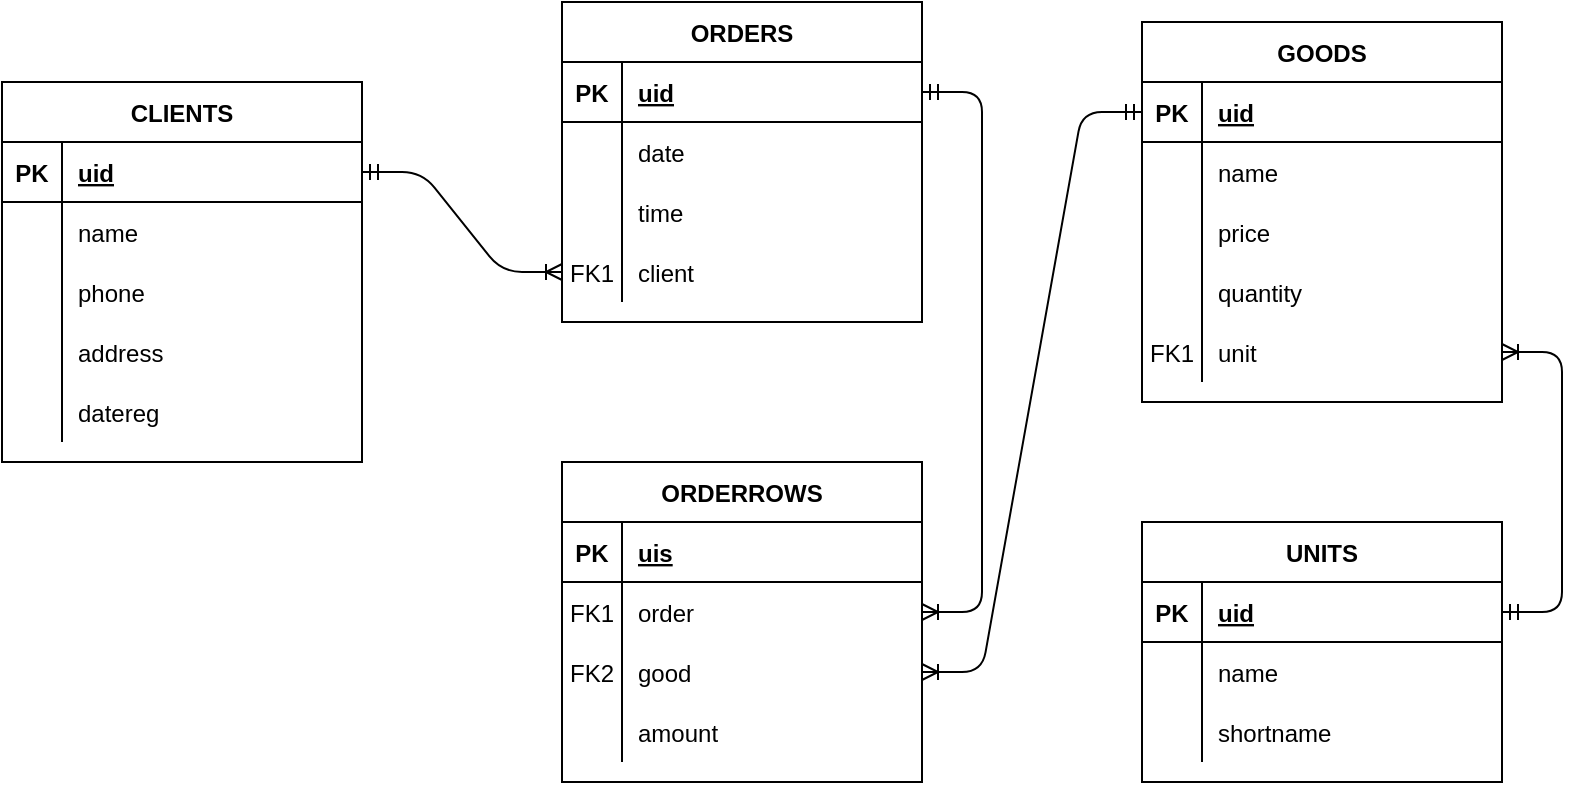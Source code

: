 <mxfile version="14.3.2" type="device"><diagram id="R2lEEEUBdFMjLlhIrx00" name="Page-1"><mxGraphModel dx="1504" dy="682" grid="1" gridSize="10" guides="1" tooltips="1" connect="1" arrows="1" fold="1" page="1" pageScale="1" pageWidth="1169" pageHeight="827" math="0" shadow="0" extFonts="Permanent Marker^https://fonts.googleapis.com/css?family=Permanent+Marker"><root><mxCell id="0"/><mxCell id="1" parent="0"/><mxCell id="zGBWQHxoULLE7UV-oWNc-1" value="ORDERS" style="shape=table;startSize=30;container=1;collapsible=1;childLayout=tableLayout;fixedRows=1;rowLines=0;fontStyle=1;align=center;resizeLast=1;" vertex="1" parent="1"><mxGeometry x="450" y="40" width="180" height="160" as="geometry"/></mxCell><mxCell id="zGBWQHxoULLE7UV-oWNc-2" value="" style="shape=partialRectangle;collapsible=0;dropTarget=0;pointerEvents=0;fillColor=none;top=0;left=0;bottom=1;right=0;points=[[0,0.5],[1,0.5]];portConstraint=eastwest;" vertex="1" parent="zGBWQHxoULLE7UV-oWNc-1"><mxGeometry y="30" width="180" height="30" as="geometry"/></mxCell><mxCell id="zGBWQHxoULLE7UV-oWNc-3" value="PK" style="shape=partialRectangle;connectable=0;fillColor=none;top=0;left=0;bottom=0;right=0;fontStyle=1;overflow=hidden;" vertex="1" parent="zGBWQHxoULLE7UV-oWNc-2"><mxGeometry width="30" height="30" as="geometry"/></mxCell><mxCell id="zGBWQHxoULLE7UV-oWNc-4" value="uid" style="shape=partialRectangle;connectable=0;fillColor=none;top=0;left=0;bottom=0;right=0;align=left;spacingLeft=6;fontStyle=5;overflow=hidden;" vertex="1" parent="zGBWQHxoULLE7UV-oWNc-2"><mxGeometry x="30" width="150" height="30" as="geometry"/></mxCell><mxCell id="zGBWQHxoULLE7UV-oWNc-5" value="" style="shape=partialRectangle;collapsible=0;dropTarget=0;pointerEvents=0;fillColor=none;top=0;left=0;bottom=0;right=0;points=[[0,0.5],[1,0.5]];portConstraint=eastwest;" vertex="1" parent="zGBWQHxoULLE7UV-oWNc-1"><mxGeometry y="60" width="180" height="30" as="geometry"/></mxCell><mxCell id="zGBWQHxoULLE7UV-oWNc-6" value="" style="shape=partialRectangle;connectable=0;fillColor=none;top=0;left=0;bottom=0;right=0;editable=1;overflow=hidden;" vertex="1" parent="zGBWQHxoULLE7UV-oWNc-5"><mxGeometry width="30" height="30" as="geometry"/></mxCell><mxCell id="zGBWQHxoULLE7UV-oWNc-7" value="date" style="shape=partialRectangle;connectable=0;fillColor=none;top=0;left=0;bottom=0;right=0;align=left;spacingLeft=6;overflow=hidden;" vertex="1" parent="zGBWQHxoULLE7UV-oWNc-5"><mxGeometry x="30" width="150" height="30" as="geometry"/></mxCell><mxCell id="zGBWQHxoULLE7UV-oWNc-8" value="" style="shape=partialRectangle;collapsible=0;dropTarget=0;pointerEvents=0;fillColor=none;top=0;left=0;bottom=0;right=0;points=[[0,0.5],[1,0.5]];portConstraint=eastwest;" vertex="1" parent="zGBWQHxoULLE7UV-oWNc-1"><mxGeometry y="90" width="180" height="30" as="geometry"/></mxCell><mxCell id="zGBWQHxoULLE7UV-oWNc-9" value="" style="shape=partialRectangle;connectable=0;fillColor=none;top=0;left=0;bottom=0;right=0;editable=1;overflow=hidden;" vertex="1" parent="zGBWQHxoULLE7UV-oWNc-8"><mxGeometry width="30" height="30" as="geometry"/></mxCell><mxCell id="zGBWQHxoULLE7UV-oWNc-10" value="time" style="shape=partialRectangle;connectable=0;fillColor=none;top=0;left=0;bottom=0;right=0;align=left;spacingLeft=6;overflow=hidden;" vertex="1" parent="zGBWQHxoULLE7UV-oWNc-8"><mxGeometry x="30" width="150" height="30" as="geometry"/></mxCell><mxCell id="zGBWQHxoULLE7UV-oWNc-11" value="" style="shape=partialRectangle;collapsible=0;dropTarget=0;pointerEvents=0;fillColor=none;top=0;left=0;bottom=0;right=0;points=[[0,0.5],[1,0.5]];portConstraint=eastwest;" vertex="1" parent="zGBWQHxoULLE7UV-oWNc-1"><mxGeometry y="120" width="180" height="30" as="geometry"/></mxCell><mxCell id="zGBWQHxoULLE7UV-oWNc-12" value="FK1" style="shape=partialRectangle;connectable=0;fillColor=none;top=0;left=0;bottom=0;right=0;editable=1;overflow=hidden;" vertex="1" parent="zGBWQHxoULLE7UV-oWNc-11"><mxGeometry width="30" height="30" as="geometry"/></mxCell><mxCell id="zGBWQHxoULLE7UV-oWNc-13" value="client" style="shape=partialRectangle;connectable=0;fillColor=none;top=0;left=0;bottom=0;right=0;align=left;spacingLeft=6;overflow=hidden;" vertex="1" parent="zGBWQHxoULLE7UV-oWNc-11"><mxGeometry x="30" width="150" height="30" as="geometry"/></mxCell><mxCell id="zGBWQHxoULLE7UV-oWNc-14" value="ORDERROWS" style="shape=table;startSize=30;container=1;collapsible=1;childLayout=tableLayout;fixedRows=1;rowLines=0;fontStyle=1;align=center;resizeLast=1;" vertex="1" parent="1"><mxGeometry x="450" y="270" width="180" height="160" as="geometry"/></mxCell><mxCell id="zGBWQHxoULLE7UV-oWNc-15" value="" style="shape=partialRectangle;collapsible=0;dropTarget=0;pointerEvents=0;fillColor=none;top=0;left=0;bottom=1;right=0;points=[[0,0.5],[1,0.5]];portConstraint=eastwest;" vertex="1" parent="zGBWQHxoULLE7UV-oWNc-14"><mxGeometry y="30" width="180" height="30" as="geometry"/></mxCell><mxCell id="zGBWQHxoULLE7UV-oWNc-16" value="PK" style="shape=partialRectangle;connectable=0;fillColor=none;top=0;left=0;bottom=0;right=0;fontStyle=1;overflow=hidden;" vertex="1" parent="zGBWQHxoULLE7UV-oWNc-15"><mxGeometry width="30" height="30" as="geometry"/></mxCell><mxCell id="zGBWQHxoULLE7UV-oWNc-17" value="uis" style="shape=partialRectangle;connectable=0;fillColor=none;top=0;left=0;bottom=0;right=0;align=left;spacingLeft=6;fontStyle=5;overflow=hidden;" vertex="1" parent="zGBWQHxoULLE7UV-oWNc-15"><mxGeometry x="30" width="150" height="30" as="geometry"/></mxCell><mxCell id="zGBWQHxoULLE7UV-oWNc-18" value="" style="shape=partialRectangle;collapsible=0;dropTarget=0;pointerEvents=0;fillColor=none;top=0;left=0;bottom=0;right=0;points=[[0,0.5],[1,0.5]];portConstraint=eastwest;" vertex="1" parent="zGBWQHxoULLE7UV-oWNc-14"><mxGeometry y="60" width="180" height="30" as="geometry"/></mxCell><mxCell id="zGBWQHxoULLE7UV-oWNc-19" value="FK1" style="shape=partialRectangle;connectable=0;fillColor=none;top=0;left=0;bottom=0;right=0;editable=1;overflow=hidden;" vertex="1" parent="zGBWQHxoULLE7UV-oWNc-18"><mxGeometry width="30" height="30" as="geometry"/></mxCell><mxCell id="zGBWQHxoULLE7UV-oWNc-20" value="order" style="shape=partialRectangle;connectable=0;fillColor=none;top=0;left=0;bottom=0;right=0;align=left;spacingLeft=6;overflow=hidden;" vertex="1" parent="zGBWQHxoULLE7UV-oWNc-18"><mxGeometry x="30" width="150" height="30" as="geometry"/></mxCell><mxCell id="zGBWQHxoULLE7UV-oWNc-21" value="" style="shape=partialRectangle;collapsible=0;dropTarget=0;pointerEvents=0;fillColor=none;top=0;left=0;bottom=0;right=0;points=[[0,0.5],[1,0.5]];portConstraint=eastwest;" vertex="1" parent="zGBWQHxoULLE7UV-oWNc-14"><mxGeometry y="90" width="180" height="30" as="geometry"/></mxCell><mxCell id="zGBWQHxoULLE7UV-oWNc-22" value="FK2" style="shape=partialRectangle;connectable=0;fillColor=none;top=0;left=0;bottom=0;right=0;editable=1;overflow=hidden;" vertex="1" parent="zGBWQHxoULLE7UV-oWNc-21"><mxGeometry width="30" height="30" as="geometry"/></mxCell><mxCell id="zGBWQHxoULLE7UV-oWNc-23" value="good" style="shape=partialRectangle;connectable=0;fillColor=none;top=0;left=0;bottom=0;right=0;align=left;spacingLeft=6;overflow=hidden;" vertex="1" parent="zGBWQHxoULLE7UV-oWNc-21"><mxGeometry x="30" width="150" height="30" as="geometry"/></mxCell><mxCell id="zGBWQHxoULLE7UV-oWNc-24" value="" style="shape=partialRectangle;collapsible=0;dropTarget=0;pointerEvents=0;fillColor=none;top=0;left=0;bottom=0;right=0;points=[[0,0.5],[1,0.5]];portConstraint=eastwest;" vertex="1" parent="zGBWQHxoULLE7UV-oWNc-14"><mxGeometry y="120" width="180" height="30" as="geometry"/></mxCell><mxCell id="zGBWQHxoULLE7UV-oWNc-25" value="" style="shape=partialRectangle;connectable=0;fillColor=none;top=0;left=0;bottom=0;right=0;editable=1;overflow=hidden;" vertex="1" parent="zGBWQHxoULLE7UV-oWNc-24"><mxGeometry width="30" height="30" as="geometry"/></mxCell><mxCell id="zGBWQHxoULLE7UV-oWNc-26" value="amount" style="shape=partialRectangle;connectable=0;fillColor=none;top=0;left=0;bottom=0;right=0;align=left;spacingLeft=6;overflow=hidden;" vertex="1" parent="zGBWQHxoULLE7UV-oWNc-24"><mxGeometry x="30" width="150" height="30" as="geometry"/></mxCell><mxCell id="zGBWQHxoULLE7UV-oWNc-27" value="CLIENTS" style="shape=table;startSize=30;container=1;collapsible=1;childLayout=tableLayout;fixedRows=1;rowLines=0;fontStyle=1;align=center;resizeLast=1;" vertex="1" parent="1"><mxGeometry x="170" y="80" width="180" height="190" as="geometry"/></mxCell><mxCell id="zGBWQHxoULLE7UV-oWNc-28" value="" style="shape=partialRectangle;collapsible=0;dropTarget=0;pointerEvents=0;fillColor=none;top=0;left=0;bottom=1;right=0;points=[[0,0.5],[1,0.5]];portConstraint=eastwest;" vertex="1" parent="zGBWQHxoULLE7UV-oWNc-27"><mxGeometry y="30" width="180" height="30" as="geometry"/></mxCell><mxCell id="zGBWQHxoULLE7UV-oWNc-29" value="PK" style="shape=partialRectangle;connectable=0;fillColor=none;top=0;left=0;bottom=0;right=0;fontStyle=1;overflow=hidden;" vertex="1" parent="zGBWQHxoULLE7UV-oWNc-28"><mxGeometry width="30" height="30" as="geometry"/></mxCell><mxCell id="zGBWQHxoULLE7UV-oWNc-30" value="uid" style="shape=partialRectangle;connectable=0;fillColor=none;top=0;left=0;bottom=0;right=0;align=left;spacingLeft=6;fontStyle=5;overflow=hidden;" vertex="1" parent="zGBWQHxoULLE7UV-oWNc-28"><mxGeometry x="30" width="150" height="30" as="geometry"/></mxCell><mxCell id="zGBWQHxoULLE7UV-oWNc-31" value="" style="shape=partialRectangle;collapsible=0;dropTarget=0;pointerEvents=0;fillColor=none;top=0;left=0;bottom=0;right=0;points=[[0,0.5],[1,0.5]];portConstraint=eastwest;" vertex="1" parent="zGBWQHxoULLE7UV-oWNc-27"><mxGeometry y="60" width="180" height="30" as="geometry"/></mxCell><mxCell id="zGBWQHxoULLE7UV-oWNc-32" value="" style="shape=partialRectangle;connectable=0;fillColor=none;top=0;left=0;bottom=0;right=0;editable=1;overflow=hidden;" vertex="1" parent="zGBWQHxoULLE7UV-oWNc-31"><mxGeometry width="30" height="30" as="geometry"/></mxCell><mxCell id="zGBWQHxoULLE7UV-oWNc-33" value="name" style="shape=partialRectangle;connectable=0;fillColor=none;top=0;left=0;bottom=0;right=0;align=left;spacingLeft=6;overflow=hidden;" vertex="1" parent="zGBWQHxoULLE7UV-oWNc-31"><mxGeometry x="30" width="150" height="30" as="geometry"/></mxCell><mxCell id="zGBWQHxoULLE7UV-oWNc-34" value="" style="shape=partialRectangle;collapsible=0;dropTarget=0;pointerEvents=0;fillColor=none;top=0;left=0;bottom=0;right=0;points=[[0,0.5],[1,0.5]];portConstraint=eastwest;" vertex="1" parent="zGBWQHxoULLE7UV-oWNc-27"><mxGeometry y="90" width="180" height="30" as="geometry"/></mxCell><mxCell id="zGBWQHxoULLE7UV-oWNc-35" value="" style="shape=partialRectangle;connectable=0;fillColor=none;top=0;left=0;bottom=0;right=0;editable=1;overflow=hidden;" vertex="1" parent="zGBWQHxoULLE7UV-oWNc-34"><mxGeometry width="30" height="30" as="geometry"/></mxCell><mxCell id="zGBWQHxoULLE7UV-oWNc-36" value="phone" style="shape=partialRectangle;connectable=0;fillColor=none;top=0;left=0;bottom=0;right=0;align=left;spacingLeft=6;overflow=hidden;" vertex="1" parent="zGBWQHxoULLE7UV-oWNc-34"><mxGeometry x="30" width="150" height="30" as="geometry"/></mxCell><mxCell id="zGBWQHxoULLE7UV-oWNc-37" value="" style="shape=partialRectangle;collapsible=0;dropTarget=0;pointerEvents=0;fillColor=none;top=0;left=0;bottom=0;right=0;points=[[0,0.5],[1,0.5]];portConstraint=eastwest;" vertex="1" parent="zGBWQHxoULLE7UV-oWNc-27"><mxGeometry y="120" width="180" height="30" as="geometry"/></mxCell><mxCell id="zGBWQHxoULLE7UV-oWNc-38" value="" style="shape=partialRectangle;connectable=0;fillColor=none;top=0;left=0;bottom=0;right=0;editable=1;overflow=hidden;" vertex="1" parent="zGBWQHxoULLE7UV-oWNc-37"><mxGeometry width="30" height="30" as="geometry"/></mxCell><mxCell id="zGBWQHxoULLE7UV-oWNc-39" value="address" style="shape=partialRectangle;connectable=0;fillColor=none;top=0;left=0;bottom=0;right=0;align=left;spacingLeft=6;overflow=hidden;" vertex="1" parent="zGBWQHxoULLE7UV-oWNc-37"><mxGeometry x="30" width="150" height="30" as="geometry"/></mxCell><mxCell id="zGBWQHxoULLE7UV-oWNc-53" value="" style="shape=partialRectangle;collapsible=0;dropTarget=0;pointerEvents=0;fillColor=none;top=0;left=0;bottom=0;right=0;points=[[0,0.5],[1,0.5]];portConstraint=eastwest;" vertex="1" parent="zGBWQHxoULLE7UV-oWNc-27"><mxGeometry y="150" width="180" height="30" as="geometry"/></mxCell><mxCell id="zGBWQHxoULLE7UV-oWNc-54" value="" style="shape=partialRectangle;connectable=0;fillColor=none;top=0;left=0;bottom=0;right=0;editable=1;overflow=hidden;" vertex="1" parent="zGBWQHxoULLE7UV-oWNc-53"><mxGeometry width="30" height="30" as="geometry"/></mxCell><mxCell id="zGBWQHxoULLE7UV-oWNc-55" value="datereg" style="shape=partialRectangle;connectable=0;fillColor=none;top=0;left=0;bottom=0;right=0;align=left;spacingLeft=6;overflow=hidden;" vertex="1" parent="zGBWQHxoULLE7UV-oWNc-53"><mxGeometry x="30" width="150" height="30" as="geometry"/></mxCell><mxCell id="zGBWQHxoULLE7UV-oWNc-40" value="GOODS" style="shape=table;startSize=30;container=1;collapsible=1;childLayout=tableLayout;fixedRows=1;rowLines=0;fontStyle=1;align=center;resizeLast=1;" vertex="1" parent="1"><mxGeometry x="740" y="50" width="180" height="190" as="geometry"/></mxCell><mxCell id="zGBWQHxoULLE7UV-oWNc-41" value="" style="shape=partialRectangle;collapsible=0;dropTarget=0;pointerEvents=0;fillColor=none;top=0;left=0;bottom=1;right=0;points=[[0,0.5],[1,0.5]];portConstraint=eastwest;" vertex="1" parent="zGBWQHxoULLE7UV-oWNc-40"><mxGeometry y="30" width="180" height="30" as="geometry"/></mxCell><mxCell id="zGBWQHxoULLE7UV-oWNc-42" value="PK" style="shape=partialRectangle;connectable=0;fillColor=none;top=0;left=0;bottom=0;right=0;fontStyle=1;overflow=hidden;" vertex="1" parent="zGBWQHxoULLE7UV-oWNc-41"><mxGeometry width="30" height="30" as="geometry"/></mxCell><mxCell id="zGBWQHxoULLE7UV-oWNc-43" value="uid" style="shape=partialRectangle;connectable=0;fillColor=none;top=0;left=0;bottom=0;right=0;align=left;spacingLeft=6;fontStyle=5;overflow=hidden;" vertex="1" parent="zGBWQHxoULLE7UV-oWNc-41"><mxGeometry x="30" width="150" height="30" as="geometry"/></mxCell><mxCell id="zGBWQHxoULLE7UV-oWNc-44" value="" style="shape=partialRectangle;collapsible=0;dropTarget=0;pointerEvents=0;fillColor=none;top=0;left=0;bottom=0;right=0;points=[[0,0.5],[1,0.5]];portConstraint=eastwest;" vertex="1" parent="zGBWQHxoULLE7UV-oWNc-40"><mxGeometry y="60" width="180" height="30" as="geometry"/></mxCell><mxCell id="zGBWQHxoULLE7UV-oWNc-45" value="" style="shape=partialRectangle;connectable=0;fillColor=none;top=0;left=0;bottom=0;right=0;editable=1;overflow=hidden;" vertex="1" parent="zGBWQHxoULLE7UV-oWNc-44"><mxGeometry width="30" height="30" as="geometry"/></mxCell><mxCell id="zGBWQHxoULLE7UV-oWNc-46" value="name" style="shape=partialRectangle;connectable=0;fillColor=none;top=0;left=0;bottom=0;right=0;align=left;spacingLeft=6;overflow=hidden;" vertex="1" parent="zGBWQHxoULLE7UV-oWNc-44"><mxGeometry x="30" width="150" height="30" as="geometry"/></mxCell><mxCell id="zGBWQHxoULLE7UV-oWNc-47" value="" style="shape=partialRectangle;collapsible=0;dropTarget=0;pointerEvents=0;fillColor=none;top=0;left=0;bottom=0;right=0;points=[[0,0.5],[1,0.5]];portConstraint=eastwest;" vertex="1" parent="zGBWQHxoULLE7UV-oWNc-40"><mxGeometry y="90" width="180" height="30" as="geometry"/></mxCell><mxCell id="zGBWQHxoULLE7UV-oWNc-48" value="" style="shape=partialRectangle;connectable=0;fillColor=none;top=0;left=0;bottom=0;right=0;editable=1;overflow=hidden;" vertex="1" parent="zGBWQHxoULLE7UV-oWNc-47"><mxGeometry width="30" height="30" as="geometry"/></mxCell><mxCell id="zGBWQHxoULLE7UV-oWNc-49" value="price" style="shape=partialRectangle;connectable=0;fillColor=none;top=0;left=0;bottom=0;right=0;align=left;spacingLeft=6;overflow=hidden;" vertex="1" parent="zGBWQHxoULLE7UV-oWNc-47"><mxGeometry x="30" width="150" height="30" as="geometry"/></mxCell><mxCell id="zGBWQHxoULLE7UV-oWNc-50" value="" style="shape=partialRectangle;collapsible=0;dropTarget=0;pointerEvents=0;fillColor=none;top=0;left=0;bottom=0;right=0;points=[[0,0.5],[1,0.5]];portConstraint=eastwest;" vertex="1" parent="zGBWQHxoULLE7UV-oWNc-40"><mxGeometry y="120" width="180" height="30" as="geometry"/></mxCell><mxCell id="zGBWQHxoULLE7UV-oWNc-51" value="" style="shape=partialRectangle;connectable=0;fillColor=none;top=0;left=0;bottom=0;right=0;editable=1;overflow=hidden;" vertex="1" parent="zGBWQHxoULLE7UV-oWNc-50"><mxGeometry width="30" height="30" as="geometry"/></mxCell><mxCell id="zGBWQHxoULLE7UV-oWNc-52" value="quantity" style="shape=partialRectangle;connectable=0;fillColor=none;top=0;left=0;bottom=0;right=0;align=left;spacingLeft=6;overflow=hidden;" vertex="1" parent="zGBWQHxoULLE7UV-oWNc-50"><mxGeometry x="30" width="150" height="30" as="geometry"/></mxCell><mxCell id="zGBWQHxoULLE7UV-oWNc-59" value="" style="shape=partialRectangle;collapsible=0;dropTarget=0;pointerEvents=0;fillColor=none;top=0;left=0;bottom=0;right=0;points=[[0,0.5],[1,0.5]];portConstraint=eastwest;" vertex="1" parent="zGBWQHxoULLE7UV-oWNc-40"><mxGeometry y="150" width="180" height="30" as="geometry"/></mxCell><mxCell id="zGBWQHxoULLE7UV-oWNc-60" value="FK1" style="shape=partialRectangle;connectable=0;fillColor=none;top=0;left=0;bottom=0;right=0;editable=1;overflow=hidden;" vertex="1" parent="zGBWQHxoULLE7UV-oWNc-59"><mxGeometry width="30" height="30" as="geometry"/></mxCell><mxCell id="zGBWQHxoULLE7UV-oWNc-61" value="unit" style="shape=partialRectangle;connectable=0;fillColor=none;top=0;left=0;bottom=0;right=0;align=left;spacingLeft=6;overflow=hidden;" vertex="1" parent="zGBWQHxoULLE7UV-oWNc-59"><mxGeometry x="30" width="150" height="30" as="geometry"/></mxCell><mxCell id="zGBWQHxoULLE7UV-oWNc-56" value="" style="edgeStyle=entityRelationEdgeStyle;fontSize=12;html=1;endArrow=ERoneToMany;startArrow=ERmandOne;" edge="1" parent="1" source="zGBWQHxoULLE7UV-oWNc-28" target="zGBWQHxoULLE7UV-oWNc-11"><mxGeometry width="100" height="100" relative="1" as="geometry"><mxPoint x="210" y="410" as="sourcePoint"/><mxPoint x="310" y="310" as="targetPoint"/></mxGeometry></mxCell><mxCell id="zGBWQHxoULLE7UV-oWNc-57" style="edgeStyle=entityRelationEdgeStyle;orthogonalLoop=1;jettySize=auto;html=1;startArrow=ERmandOne;endArrow=ERoneToMany;fontSize=12;" edge="1" parent="1" source="zGBWQHxoULLE7UV-oWNc-2" target="zGBWQHxoULLE7UV-oWNc-18"><mxGeometry relative="1" as="geometry"/></mxCell><mxCell id="zGBWQHxoULLE7UV-oWNc-58" style="edgeStyle=entityRelationEdgeStyle;orthogonalLoop=1;jettySize=auto;html=1;startArrow=ERmandOne;endArrow=ERoneToMany;fontSize=12;" edge="1" parent="1" source="zGBWQHxoULLE7UV-oWNc-41" target="zGBWQHxoULLE7UV-oWNc-21"><mxGeometry relative="1" as="geometry"/></mxCell><mxCell id="zGBWQHxoULLE7UV-oWNc-62" value="UNITS" style="shape=table;startSize=30;container=1;collapsible=1;childLayout=tableLayout;fixedRows=1;rowLines=0;fontStyle=1;align=center;resizeLast=1;" vertex="1" parent="1"><mxGeometry x="740" y="300" width="180" height="130" as="geometry"/></mxCell><mxCell id="zGBWQHxoULLE7UV-oWNc-63" value="" style="shape=partialRectangle;collapsible=0;dropTarget=0;pointerEvents=0;fillColor=none;top=0;left=0;bottom=1;right=0;points=[[0,0.5],[1,0.5]];portConstraint=eastwest;" vertex="1" parent="zGBWQHxoULLE7UV-oWNc-62"><mxGeometry y="30" width="180" height="30" as="geometry"/></mxCell><mxCell id="zGBWQHxoULLE7UV-oWNc-64" value="PK" style="shape=partialRectangle;connectable=0;fillColor=none;top=0;left=0;bottom=0;right=0;fontStyle=1;overflow=hidden;" vertex="1" parent="zGBWQHxoULLE7UV-oWNc-63"><mxGeometry width="30" height="30" as="geometry"/></mxCell><mxCell id="zGBWQHxoULLE7UV-oWNc-65" value="uid" style="shape=partialRectangle;connectable=0;fillColor=none;top=0;left=0;bottom=0;right=0;align=left;spacingLeft=6;fontStyle=5;overflow=hidden;" vertex="1" parent="zGBWQHxoULLE7UV-oWNc-63"><mxGeometry x="30" width="150" height="30" as="geometry"/></mxCell><mxCell id="zGBWQHxoULLE7UV-oWNc-66" value="" style="shape=partialRectangle;collapsible=0;dropTarget=0;pointerEvents=0;fillColor=none;top=0;left=0;bottom=0;right=0;points=[[0,0.5],[1,0.5]];portConstraint=eastwest;" vertex="1" parent="zGBWQHxoULLE7UV-oWNc-62"><mxGeometry y="60" width="180" height="30" as="geometry"/></mxCell><mxCell id="zGBWQHxoULLE7UV-oWNc-67" value="" style="shape=partialRectangle;connectable=0;fillColor=none;top=0;left=0;bottom=0;right=0;editable=1;overflow=hidden;" vertex="1" parent="zGBWQHxoULLE7UV-oWNc-66"><mxGeometry width="30" height="30" as="geometry"/></mxCell><mxCell id="zGBWQHxoULLE7UV-oWNc-68" value="name" style="shape=partialRectangle;connectable=0;fillColor=none;top=0;left=0;bottom=0;right=0;align=left;spacingLeft=6;overflow=hidden;" vertex="1" parent="zGBWQHxoULLE7UV-oWNc-66"><mxGeometry x="30" width="150" height="30" as="geometry"/></mxCell><mxCell id="zGBWQHxoULLE7UV-oWNc-69" value="" style="shape=partialRectangle;collapsible=0;dropTarget=0;pointerEvents=0;fillColor=none;top=0;left=0;bottom=0;right=0;points=[[0,0.5],[1,0.5]];portConstraint=eastwest;" vertex="1" parent="zGBWQHxoULLE7UV-oWNc-62"><mxGeometry y="90" width="180" height="30" as="geometry"/></mxCell><mxCell id="zGBWQHxoULLE7UV-oWNc-70" value="" style="shape=partialRectangle;connectable=0;fillColor=none;top=0;left=0;bottom=0;right=0;editable=1;overflow=hidden;" vertex="1" parent="zGBWQHxoULLE7UV-oWNc-69"><mxGeometry width="30" height="30" as="geometry"/></mxCell><mxCell id="zGBWQHxoULLE7UV-oWNc-71" value="shortname" style="shape=partialRectangle;connectable=0;fillColor=none;top=0;left=0;bottom=0;right=0;align=left;spacingLeft=6;overflow=hidden;" vertex="1" parent="zGBWQHxoULLE7UV-oWNc-69"><mxGeometry x="30" width="150" height="30" as="geometry"/></mxCell><mxCell id="zGBWQHxoULLE7UV-oWNc-78" style="edgeStyle=entityRelationEdgeStyle;orthogonalLoop=1;jettySize=auto;html=1;entryX=1;entryY=0.5;entryDx=0;entryDy=0;startArrow=ERmandOne;endArrow=ERoneToMany;fontSize=12;" edge="1" parent="1" source="zGBWQHxoULLE7UV-oWNc-63" target="zGBWQHxoULLE7UV-oWNc-59"><mxGeometry relative="1" as="geometry"/></mxCell></root></mxGraphModel></diagram></mxfile>